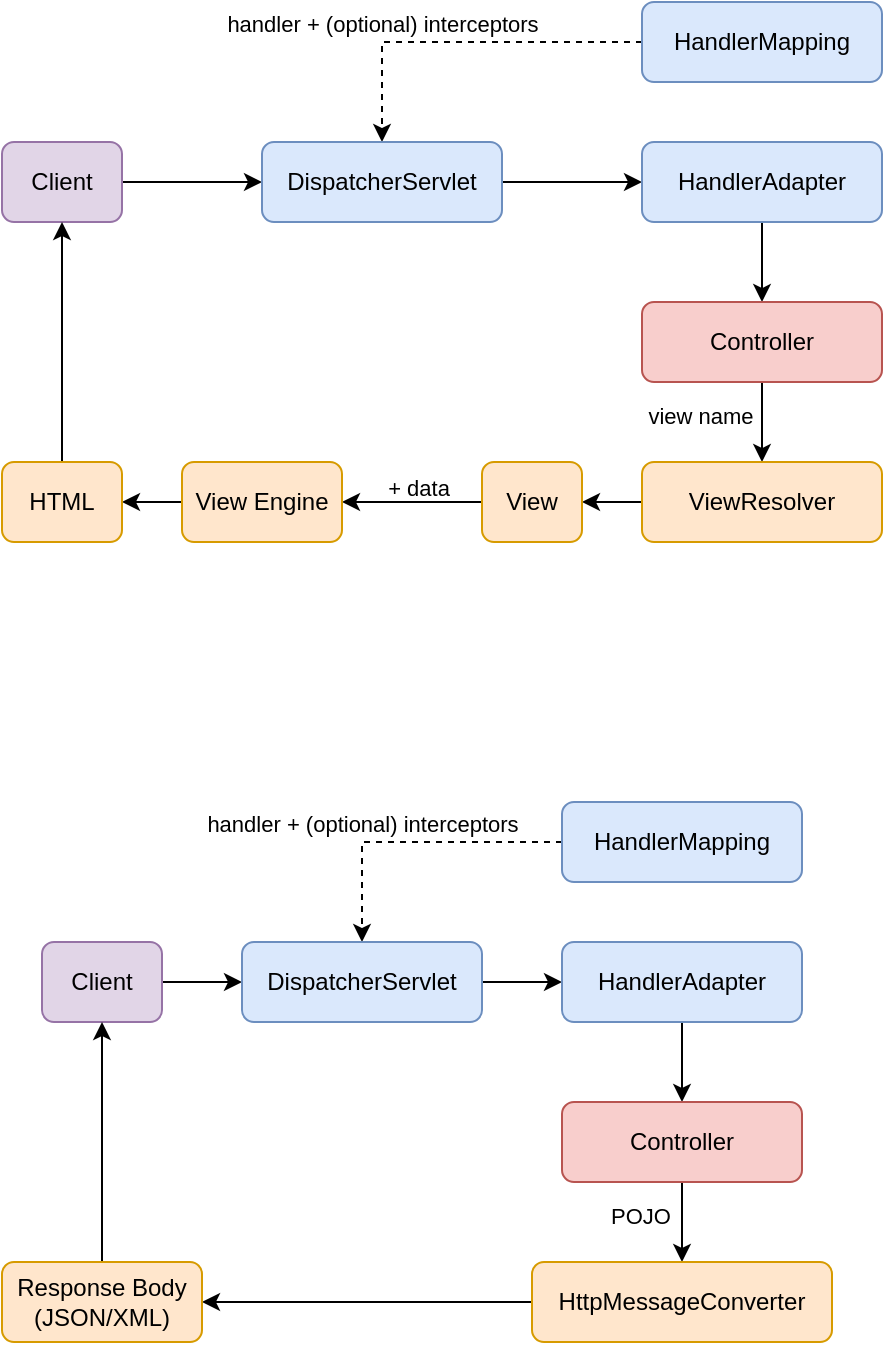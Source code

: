 <mxfile version="26.1.1">
  <diagram name="Page-1" id="VQ5vUjXPLSlQ0f5HDl9J">
    <mxGraphModel dx="984" dy="1653" grid="1" gridSize="10" guides="1" tooltips="1" connect="1" arrows="1" fold="1" page="1" pageScale="1" pageWidth="850" pageHeight="1100" math="0" shadow="0">
      <root>
        <mxCell id="0" />
        <mxCell id="1" parent="0" />
        <mxCell id="v8Ap-ekf71m2hx4Rmkp3-6" style="edgeStyle=orthogonalEdgeStyle;rounded=0;orthogonalLoop=1;jettySize=auto;html=1;exitX=1;exitY=0.5;exitDx=0;exitDy=0;entryX=0;entryY=0.5;entryDx=0;entryDy=0;" edge="1" parent="1" source="v8Ap-ekf71m2hx4Rmkp3-4" target="v8Ap-ekf71m2hx4Rmkp3-5">
          <mxGeometry relative="1" as="geometry" />
        </mxCell>
        <mxCell id="v8Ap-ekf71m2hx4Rmkp3-4" value="Client" style="rounded=1;whiteSpace=wrap;html=1;fillColor=#e1d5e7;strokeColor=#9673a6;" vertex="1" parent="1">
          <mxGeometry width="60" height="40" as="geometry" />
        </mxCell>
        <mxCell id="v8Ap-ekf71m2hx4Rmkp3-36" style="edgeStyle=orthogonalEdgeStyle;rounded=0;orthogonalLoop=1;jettySize=auto;html=1;exitX=1;exitY=0.5;exitDx=0;exitDy=0;entryX=0;entryY=0.5;entryDx=0;entryDy=0;" edge="1" parent="1" source="v8Ap-ekf71m2hx4Rmkp3-5" target="v8Ap-ekf71m2hx4Rmkp3-7">
          <mxGeometry relative="1" as="geometry" />
        </mxCell>
        <mxCell id="v8Ap-ekf71m2hx4Rmkp3-61" style="edgeStyle=orthogonalEdgeStyle;rounded=0;orthogonalLoop=1;jettySize=auto;html=1;entryX=0.5;entryY=0;entryDx=0;entryDy=0;dashed=1;exitX=0;exitY=0.5;exitDx=0;exitDy=0;" edge="1" parent="1" source="v8Ap-ekf71m2hx4Rmkp3-60" target="v8Ap-ekf71m2hx4Rmkp3-5">
          <mxGeometry relative="1" as="geometry">
            <mxPoint x="140" y="-50" as="sourcePoint" />
          </mxGeometry>
        </mxCell>
        <mxCell id="v8Ap-ekf71m2hx4Rmkp3-62" value="handler + (optional) interceptors" style="edgeLabel;html=1;align=center;verticalAlign=middle;resizable=0;points=[];labelBackgroundColor=none;" vertex="1" connectable="0" parent="v8Ap-ekf71m2hx4Rmkp3-61">
          <mxGeometry x="-0.186" y="-1" relative="1" as="geometry">
            <mxPoint x="-57" y="-8" as="offset" />
          </mxGeometry>
        </mxCell>
        <mxCell id="v8Ap-ekf71m2hx4Rmkp3-5" value="DispatcherServlet" style="rounded=1;whiteSpace=wrap;html=1;fillColor=#dae8fc;strokeColor=#6c8ebf;" vertex="1" parent="1">
          <mxGeometry x="130" width="120" height="40" as="geometry" />
        </mxCell>
        <mxCell id="v8Ap-ekf71m2hx4Rmkp3-10" style="edgeStyle=orthogonalEdgeStyle;rounded=0;orthogonalLoop=1;jettySize=auto;html=1;exitX=0.5;exitY=1;exitDx=0;exitDy=0;entryX=0.5;entryY=0;entryDx=0;entryDy=0;" edge="1" parent="1" source="v8Ap-ekf71m2hx4Rmkp3-7" target="v8Ap-ekf71m2hx4Rmkp3-9">
          <mxGeometry relative="1" as="geometry" />
        </mxCell>
        <mxCell id="v8Ap-ekf71m2hx4Rmkp3-7" value="HandlerAdapter" style="rounded=1;whiteSpace=wrap;html=1;fillColor=#dae8fc;strokeColor=#6c8ebf;" vertex="1" parent="1">
          <mxGeometry x="320" width="120" height="40" as="geometry" />
        </mxCell>
        <mxCell id="v8Ap-ekf71m2hx4Rmkp3-12" style="edgeStyle=orthogonalEdgeStyle;rounded=0;orthogonalLoop=1;jettySize=auto;html=1;exitX=0.5;exitY=1;exitDx=0;exitDy=0;entryX=0.5;entryY=0;entryDx=0;entryDy=0;" edge="1" parent="1" source="v8Ap-ekf71m2hx4Rmkp3-9" target="v8Ap-ekf71m2hx4Rmkp3-11">
          <mxGeometry relative="1" as="geometry" />
        </mxCell>
        <mxCell id="v8Ap-ekf71m2hx4Rmkp3-15" value="view name" style="edgeLabel;html=1;align=center;verticalAlign=middle;resizable=0;points=[];labelBackgroundColor=none;" vertex="1" connectable="0" parent="v8Ap-ekf71m2hx4Rmkp3-12">
          <mxGeometry x="-0.132" relative="1" as="geometry">
            <mxPoint x="-31" y="-1" as="offset" />
          </mxGeometry>
        </mxCell>
        <mxCell id="v8Ap-ekf71m2hx4Rmkp3-9" value="Controller" style="rounded=1;whiteSpace=wrap;html=1;fillColor=#f8cecc;strokeColor=#b85450;" vertex="1" parent="1">
          <mxGeometry x="320" y="80" width="120" height="40" as="geometry" />
        </mxCell>
        <mxCell id="v8Ap-ekf71m2hx4Rmkp3-17" style="edgeStyle=orthogonalEdgeStyle;rounded=0;orthogonalLoop=1;jettySize=auto;html=1;exitX=0;exitY=0.5;exitDx=0;exitDy=0;entryX=1;entryY=0.5;entryDx=0;entryDy=0;" edge="1" parent="1" source="v8Ap-ekf71m2hx4Rmkp3-11" target="v8Ap-ekf71m2hx4Rmkp3-16">
          <mxGeometry relative="1" as="geometry" />
        </mxCell>
        <mxCell id="v8Ap-ekf71m2hx4Rmkp3-11" value="ViewResolver" style="rounded=1;whiteSpace=wrap;html=1;fillColor=#ffe6cc;strokeColor=#d79b00;" vertex="1" parent="1">
          <mxGeometry x="320" y="160" width="120" height="40" as="geometry" />
        </mxCell>
        <mxCell id="v8Ap-ekf71m2hx4Rmkp3-32" style="edgeStyle=orthogonalEdgeStyle;rounded=0;orthogonalLoop=1;jettySize=auto;html=1;exitX=0;exitY=0.5;exitDx=0;exitDy=0;entryX=1;entryY=0.5;entryDx=0;entryDy=0;" edge="1" parent="1" source="v8Ap-ekf71m2hx4Rmkp3-16" target="v8Ap-ekf71m2hx4Rmkp3-31">
          <mxGeometry relative="1" as="geometry" />
        </mxCell>
        <mxCell id="v8Ap-ekf71m2hx4Rmkp3-35" value="+ data" style="edgeLabel;html=1;align=center;verticalAlign=middle;resizable=0;points=[];labelBackgroundColor=none;" vertex="1" connectable="0" parent="v8Ap-ekf71m2hx4Rmkp3-32">
          <mxGeometry x="-0.08" y="-1" relative="1" as="geometry">
            <mxPoint y="-6" as="offset" />
          </mxGeometry>
        </mxCell>
        <mxCell id="v8Ap-ekf71m2hx4Rmkp3-16" value="View" style="rounded=1;whiteSpace=wrap;html=1;fillColor=#ffe6cc;strokeColor=#d79b00;" vertex="1" parent="1">
          <mxGeometry x="240" y="160" width="50" height="40" as="geometry" />
        </mxCell>
        <mxCell id="v8Ap-ekf71m2hx4Rmkp3-34" style="edgeStyle=orthogonalEdgeStyle;rounded=0;orthogonalLoop=1;jettySize=auto;html=1;exitX=0;exitY=0.5;exitDx=0;exitDy=0;entryX=1;entryY=0.5;entryDx=0;entryDy=0;" edge="1" parent="1" source="v8Ap-ekf71m2hx4Rmkp3-31" target="v8Ap-ekf71m2hx4Rmkp3-33">
          <mxGeometry relative="1" as="geometry" />
        </mxCell>
        <mxCell id="v8Ap-ekf71m2hx4Rmkp3-31" value="View Engine" style="rounded=1;whiteSpace=wrap;html=1;fillColor=#ffe6cc;strokeColor=#d79b00;" vertex="1" parent="1">
          <mxGeometry x="90" y="160" width="80" height="40" as="geometry" />
        </mxCell>
        <mxCell id="v8Ap-ekf71m2hx4Rmkp3-37" style="edgeStyle=orthogonalEdgeStyle;rounded=0;orthogonalLoop=1;jettySize=auto;html=1;exitX=0.5;exitY=0;exitDx=0;exitDy=0;" edge="1" parent="1" source="v8Ap-ekf71m2hx4Rmkp3-33" target="v8Ap-ekf71m2hx4Rmkp3-4">
          <mxGeometry relative="1" as="geometry" />
        </mxCell>
        <mxCell id="v8Ap-ekf71m2hx4Rmkp3-33" value="HTML" style="rounded=1;whiteSpace=wrap;html=1;fillColor=#ffe6cc;strokeColor=#d79b00;" vertex="1" parent="1">
          <mxGeometry y="160" width="60" height="40" as="geometry" />
        </mxCell>
        <mxCell id="v8Ap-ekf71m2hx4Rmkp3-38" style="edgeStyle=orthogonalEdgeStyle;rounded=0;orthogonalLoop=1;jettySize=auto;html=1;exitX=1;exitY=0.5;exitDx=0;exitDy=0;entryX=0;entryY=0.5;entryDx=0;entryDy=0;" edge="1" source="v8Ap-ekf71m2hx4Rmkp3-39" target="v8Ap-ekf71m2hx4Rmkp3-41" parent="1">
          <mxGeometry relative="1" as="geometry" />
        </mxCell>
        <mxCell id="v8Ap-ekf71m2hx4Rmkp3-39" value="Client" style="rounded=1;whiteSpace=wrap;html=1;fillColor=#e1d5e7;strokeColor=#9673a6;" vertex="1" parent="1">
          <mxGeometry x="20" y="400" width="60" height="40" as="geometry" />
        </mxCell>
        <mxCell id="v8Ap-ekf71m2hx4Rmkp3-40" style="rounded=0;orthogonalLoop=1;jettySize=auto;html=1;entryX=0.5;entryY=0;entryDx=0;entryDy=0;edgeStyle=orthogonalEdgeStyle;dashed=1;exitX=0;exitY=0.5;exitDx=0;exitDy=0;" edge="1" source="v8Ap-ekf71m2hx4Rmkp3-44" target="v8Ap-ekf71m2hx4Rmkp3-41" parent="1">
          <mxGeometry relative="1" as="geometry">
            <mxPoint x="160" y="370" as="sourcePoint" />
          </mxGeometry>
        </mxCell>
        <mxCell id="v8Ap-ekf71m2hx4Rmkp3-63" value="handler + (optional) interceptors" style="edgeLabel;html=1;align=center;verticalAlign=middle;resizable=0;points=[];labelBackgroundColor=none;" vertex="1" connectable="0" parent="v8Ap-ekf71m2hx4Rmkp3-40">
          <mxGeometry x="-0.29" y="-3" relative="1" as="geometry">
            <mxPoint x="-47" y="-6" as="offset" />
          </mxGeometry>
        </mxCell>
        <mxCell id="v8Ap-ekf71m2hx4Rmkp3-59" style="edgeStyle=orthogonalEdgeStyle;rounded=0;orthogonalLoop=1;jettySize=auto;html=1;exitX=1;exitY=0.5;exitDx=0;exitDy=0;entryX=0;entryY=0.5;entryDx=0;entryDy=0;" edge="1" parent="1" source="v8Ap-ekf71m2hx4Rmkp3-41" target="v8Ap-ekf71m2hx4Rmkp3-57">
          <mxGeometry relative="1" as="geometry" />
        </mxCell>
        <mxCell id="v8Ap-ekf71m2hx4Rmkp3-41" value="DispatcherServlet" style="rounded=1;whiteSpace=wrap;html=1;fillColor=#dae8fc;strokeColor=#6c8ebf;" vertex="1" parent="1">
          <mxGeometry x="120" y="400" width="120" height="40" as="geometry" />
        </mxCell>
        <mxCell id="v8Ap-ekf71m2hx4Rmkp3-42" style="edgeStyle=orthogonalEdgeStyle;rounded=0;orthogonalLoop=1;jettySize=auto;html=1;exitX=0.5;exitY=1;exitDx=0;exitDy=0;entryX=0.5;entryY=0;entryDx=0;entryDy=0;" edge="1" source="v8Ap-ekf71m2hx4Rmkp3-57" target="v8Ap-ekf71m2hx4Rmkp3-47" parent="1">
          <mxGeometry relative="1" as="geometry" />
        </mxCell>
        <mxCell id="v8Ap-ekf71m2hx4Rmkp3-44" value="HandlerMapping" style="rounded=1;whiteSpace=wrap;html=1;fillColor=#dae8fc;strokeColor=#6c8ebf;" vertex="1" parent="1">
          <mxGeometry x="280" y="330" width="120" height="40" as="geometry" />
        </mxCell>
        <mxCell id="v8Ap-ekf71m2hx4Rmkp3-45" style="edgeStyle=orthogonalEdgeStyle;rounded=0;orthogonalLoop=1;jettySize=auto;html=1;exitX=0.5;exitY=1;exitDx=0;exitDy=0;entryX=0.5;entryY=0;entryDx=0;entryDy=0;" edge="1" source="v8Ap-ekf71m2hx4Rmkp3-47" target="v8Ap-ekf71m2hx4Rmkp3-49" parent="1">
          <mxGeometry relative="1" as="geometry" />
        </mxCell>
        <mxCell id="v8Ap-ekf71m2hx4Rmkp3-46" value="POJO" style="edgeLabel;html=1;align=center;verticalAlign=middle;resizable=0;points=[];labelBackgroundColor=none;" vertex="1" connectable="0" parent="v8Ap-ekf71m2hx4Rmkp3-45">
          <mxGeometry x="-0.132" relative="1" as="geometry">
            <mxPoint x="-21" y="-1" as="offset" />
          </mxGeometry>
        </mxCell>
        <mxCell id="v8Ap-ekf71m2hx4Rmkp3-47" value="Controller" style="rounded=1;whiteSpace=wrap;html=1;fillColor=#f8cecc;strokeColor=#b85450;" vertex="1" parent="1">
          <mxGeometry x="280" y="480" width="120" height="40" as="geometry" />
        </mxCell>
        <mxCell id="v8Ap-ekf71m2hx4Rmkp3-48" style="edgeStyle=orthogonalEdgeStyle;rounded=0;orthogonalLoop=1;jettySize=auto;html=1;exitX=0;exitY=0.5;exitDx=0;exitDy=0;" edge="1" source="v8Ap-ekf71m2hx4Rmkp3-49" target="v8Ap-ekf71m2hx4Rmkp3-56" parent="1">
          <mxGeometry relative="1" as="geometry">
            <mxPoint x="250" y="580" as="targetPoint" />
          </mxGeometry>
        </mxCell>
        <mxCell id="v8Ap-ekf71m2hx4Rmkp3-49" value="HttpMessageConverter" style="rounded=1;whiteSpace=wrap;html=1;fillColor=#ffe6cc;strokeColor=#d79b00;" vertex="1" parent="1">
          <mxGeometry x="265" y="560" width="150" height="40" as="geometry" />
        </mxCell>
        <mxCell id="v8Ap-ekf71m2hx4Rmkp3-55" style="edgeStyle=orthogonalEdgeStyle;rounded=0;orthogonalLoop=1;jettySize=auto;html=1;exitX=0.5;exitY=0;exitDx=0;exitDy=0;" edge="1" source="v8Ap-ekf71m2hx4Rmkp3-56" target="v8Ap-ekf71m2hx4Rmkp3-39" parent="1">
          <mxGeometry relative="1" as="geometry" />
        </mxCell>
        <mxCell id="v8Ap-ekf71m2hx4Rmkp3-56" value="Response Body (JSON/XML)" style="rounded=1;whiteSpace=wrap;html=1;fillColor=#ffe6cc;strokeColor=#d79b00;" vertex="1" parent="1">
          <mxGeometry y="560" width="100" height="40" as="geometry" />
        </mxCell>
        <mxCell id="v8Ap-ekf71m2hx4Rmkp3-57" value="HandlerAdapter" style="rounded=1;whiteSpace=wrap;html=1;fillColor=#dae8fc;strokeColor=#6c8ebf;" vertex="1" parent="1">
          <mxGeometry x="280" y="400" width="120" height="40" as="geometry" />
        </mxCell>
        <mxCell id="v8Ap-ekf71m2hx4Rmkp3-60" value="HandlerMapping" style="rounded=1;whiteSpace=wrap;html=1;fillColor=#dae8fc;strokeColor=#6c8ebf;" vertex="1" parent="1">
          <mxGeometry x="320" y="-70" width="120" height="40" as="geometry" />
        </mxCell>
      </root>
    </mxGraphModel>
  </diagram>
</mxfile>
